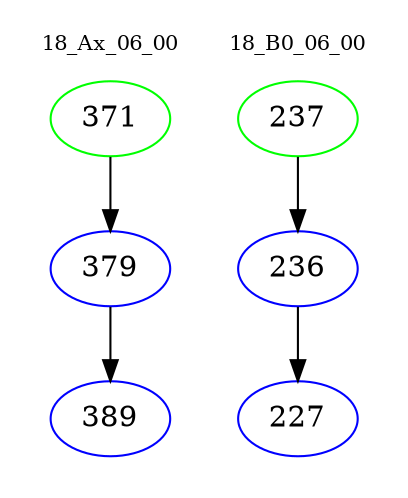 digraph{
subgraph cluster_0 {
color = white
label = "18_Ax_06_00";
fontsize=10;
T0_371 [label="371", color="green"]
T0_371 -> T0_379 [color="black"]
T0_379 [label="379", color="blue"]
T0_379 -> T0_389 [color="black"]
T0_389 [label="389", color="blue"]
}
subgraph cluster_1 {
color = white
label = "18_B0_06_00";
fontsize=10;
T1_237 [label="237", color="green"]
T1_237 -> T1_236 [color="black"]
T1_236 [label="236", color="blue"]
T1_236 -> T1_227 [color="black"]
T1_227 [label="227", color="blue"]
}
}
